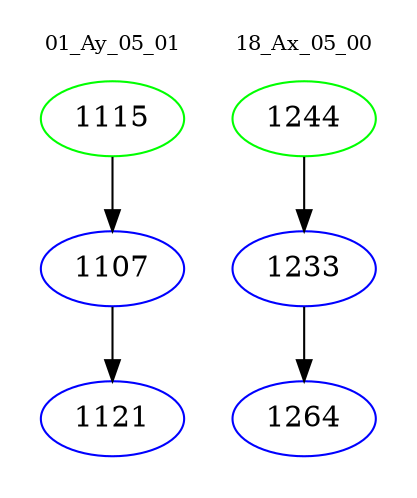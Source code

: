digraph{
subgraph cluster_0 {
color = white
label = "01_Ay_05_01";
fontsize=10;
T0_1115 [label="1115", color="green"]
T0_1115 -> T0_1107 [color="black"]
T0_1107 [label="1107", color="blue"]
T0_1107 -> T0_1121 [color="black"]
T0_1121 [label="1121", color="blue"]
}
subgraph cluster_1 {
color = white
label = "18_Ax_05_00";
fontsize=10;
T1_1244 [label="1244", color="green"]
T1_1244 -> T1_1233 [color="black"]
T1_1233 [label="1233", color="blue"]
T1_1233 -> T1_1264 [color="black"]
T1_1264 [label="1264", color="blue"]
}
}
